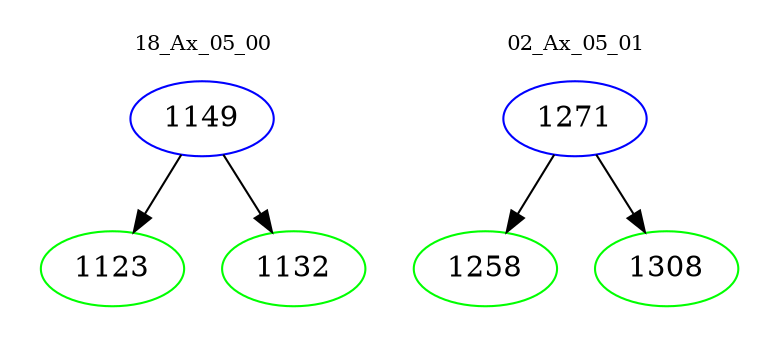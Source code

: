 digraph{
subgraph cluster_0 {
color = white
label = "18_Ax_05_00";
fontsize=10;
T0_1149 [label="1149", color="blue"]
T0_1149 -> T0_1123 [color="black"]
T0_1123 [label="1123", color="green"]
T0_1149 -> T0_1132 [color="black"]
T0_1132 [label="1132", color="green"]
}
subgraph cluster_1 {
color = white
label = "02_Ax_05_01";
fontsize=10;
T1_1271 [label="1271", color="blue"]
T1_1271 -> T1_1258 [color="black"]
T1_1258 [label="1258", color="green"]
T1_1271 -> T1_1308 [color="black"]
T1_1308 [label="1308", color="green"]
}
}
